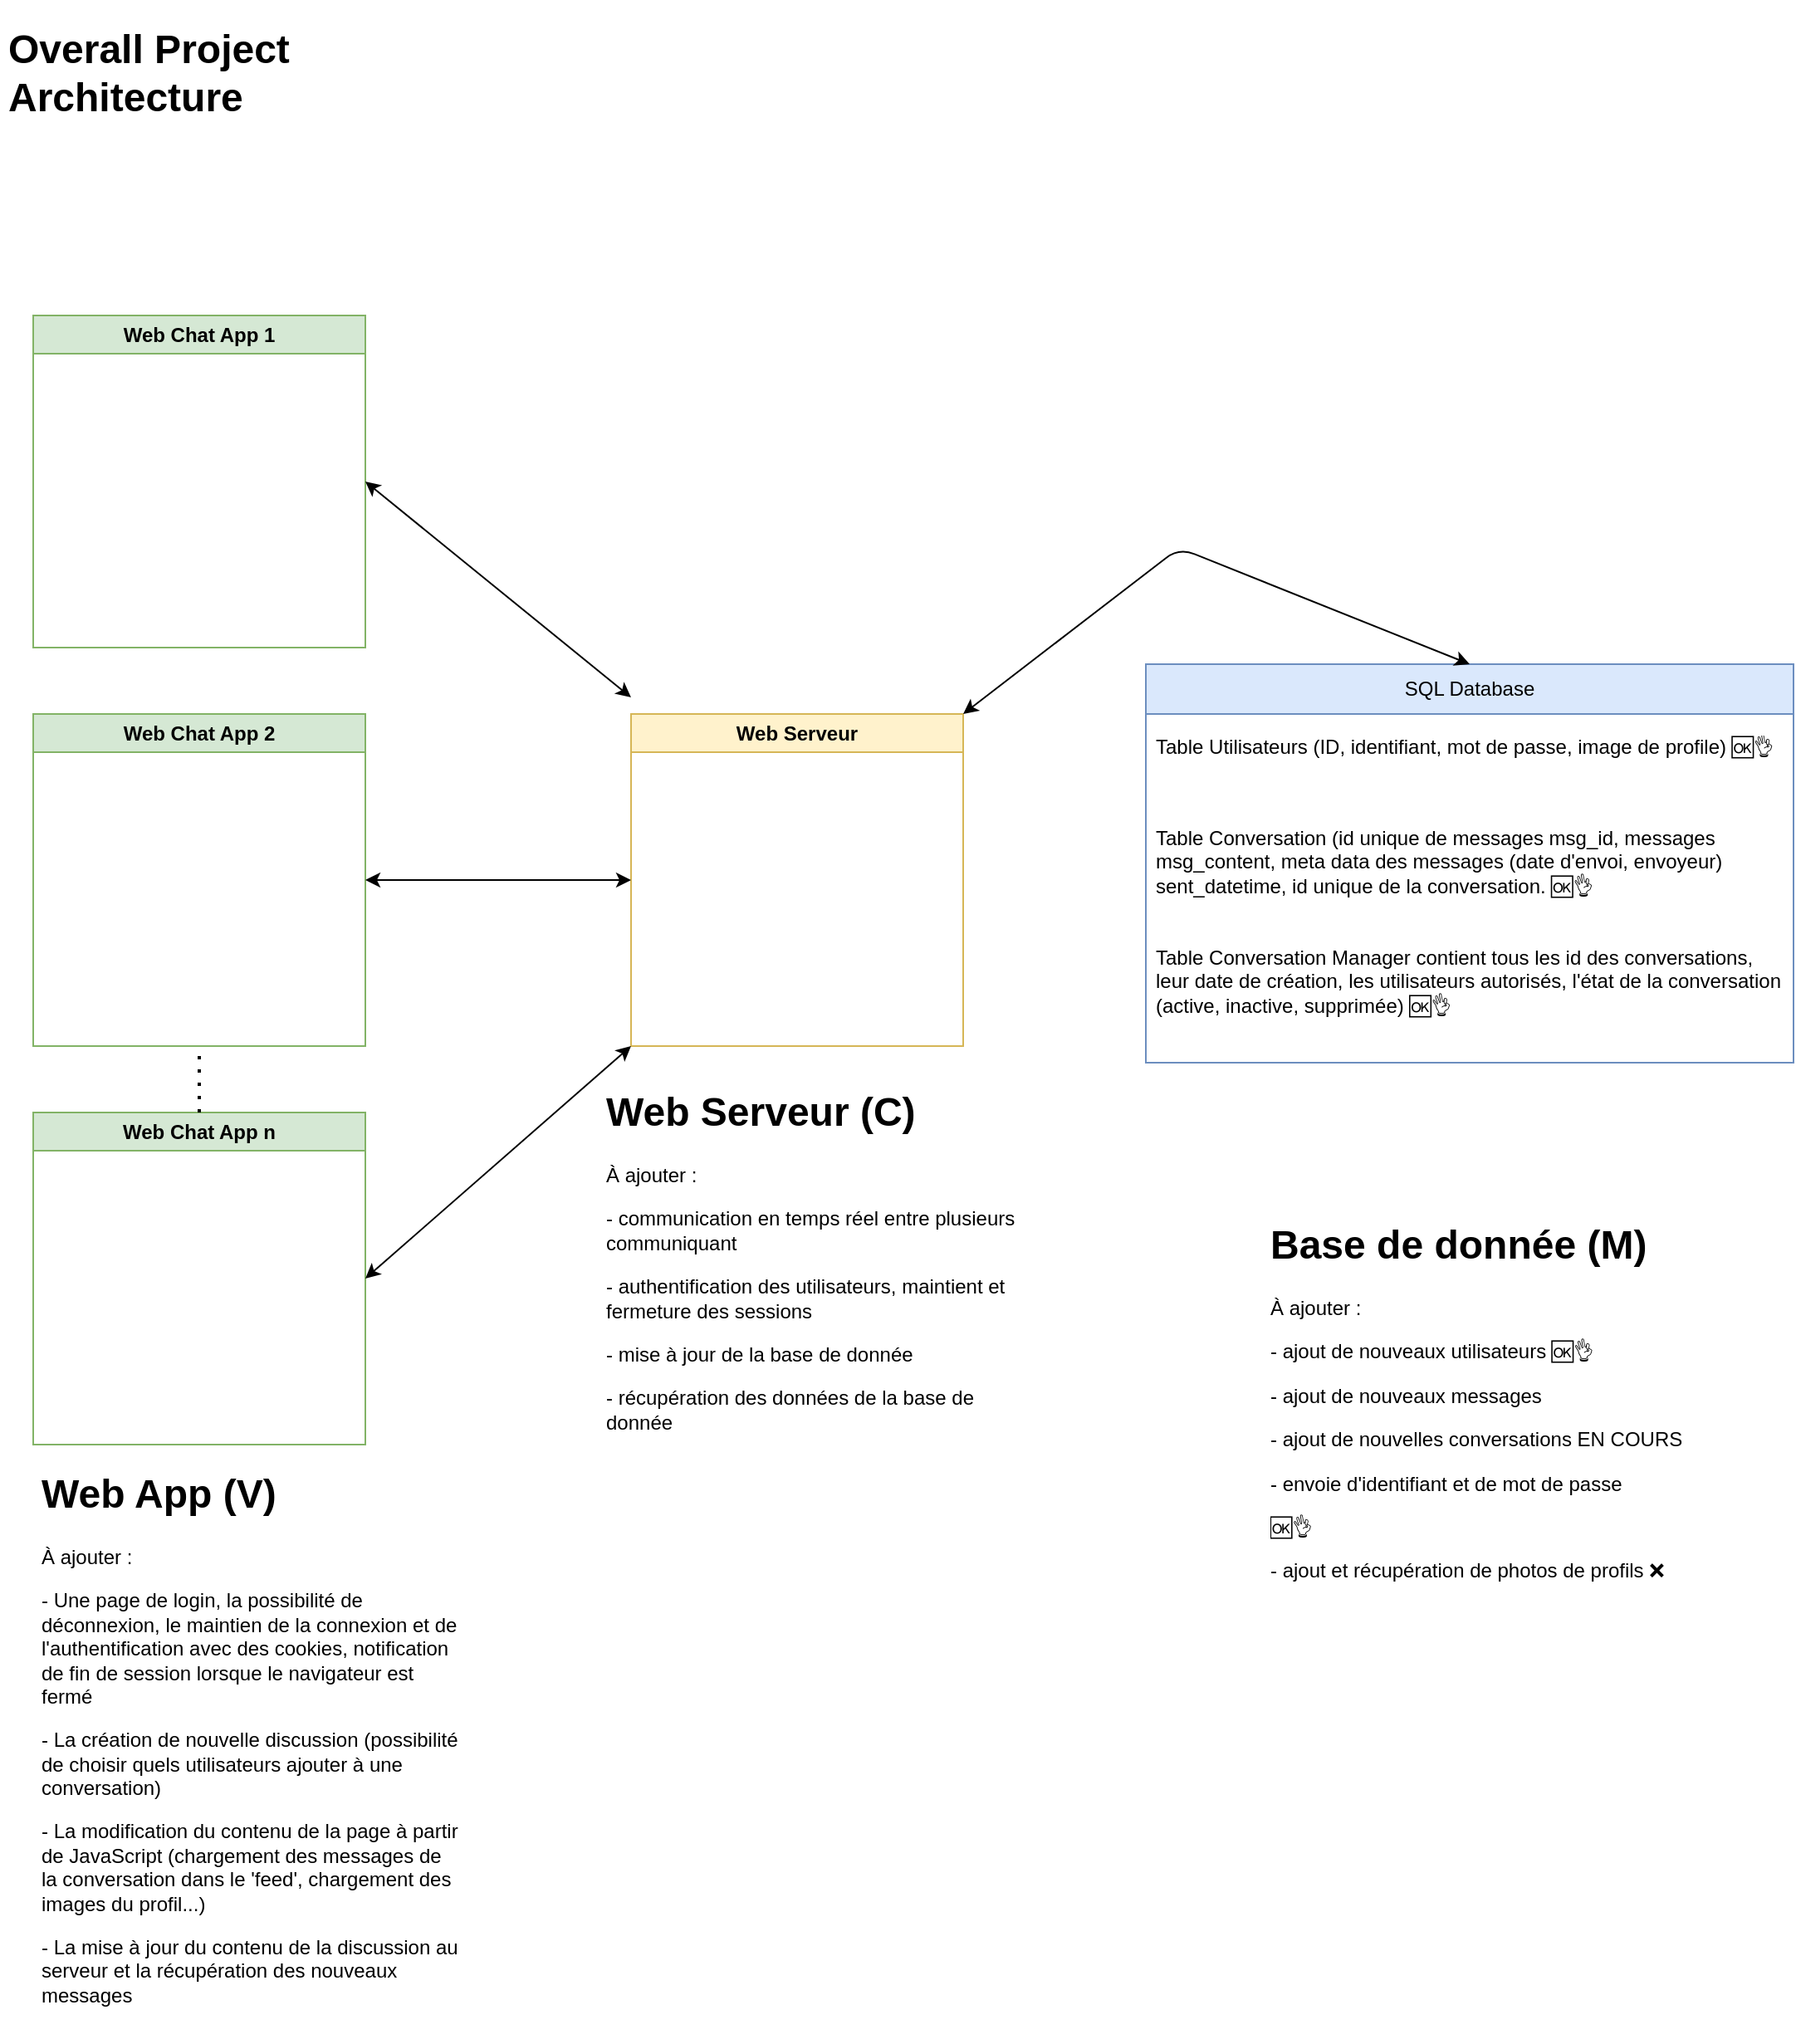 <mxfile>
    <diagram id="zIuZ13QG05fj6iQ1Wx_n" name="Page-1">
        <mxGraphModel dx="1352" dy="572" grid="1" gridSize="10" guides="1" tooltips="1" connect="1" arrows="1" fold="1" page="1" pageScale="1" pageWidth="850" pageHeight="1100" math="0" shadow="0">
            <root>
                <mxCell id="0"/>
                <mxCell id="1" parent="0"/>
                <mxCell id="2" value="&lt;h1&gt;Overall Project Architecture&lt;br&gt;&lt;/h1&gt;" style="text;html=1;strokeColor=none;fillColor=none;spacing=5;spacingTop=-20;whiteSpace=wrap;overflow=hidden;rounded=0;" parent="1" vertex="1">
                    <mxGeometry x="20" y="20" width="190" height="80" as="geometry"/>
                </mxCell>
                <mxCell id="3" value="Web Chat App 1" style="swimlane;whiteSpace=wrap;html=1;fillColor=#d5e8d4;strokeColor=#82b366;" parent="1" vertex="1">
                    <mxGeometry x="40" y="200" width="200" height="200" as="geometry"/>
                </mxCell>
                <mxCell id="4" value="Web Chat App 2" style="swimlane;whiteSpace=wrap;html=1;fillColor=#d5e8d4;strokeColor=#82b366;" parent="1" vertex="1">
                    <mxGeometry x="40" y="440" width="200" height="200" as="geometry"/>
                </mxCell>
                <mxCell id="5" value="Web Chat App n" style="swimlane;whiteSpace=wrap;html=1;fillColor=#d5e8d4;strokeColor=#82b366;" parent="1" vertex="1">
                    <mxGeometry x="40" y="680" width="200" height="200" as="geometry"/>
                </mxCell>
                <mxCell id="10" value="Web Serveur" style="swimlane;horizontal=0;whiteSpace=wrap;html=1;rotation=90;fillColor=#fff2cc;strokeColor=#d6b656;" parent="1" vertex="1">
                    <mxGeometry x="400" y="440" width="200" height="200" as="geometry"/>
                </mxCell>
                <mxCell id="11" value="SQL Database" style="swimlane;fontStyle=0;childLayout=stackLayout;horizontal=1;startSize=30;horizontalStack=0;resizeParent=1;resizeParentMax=0;resizeLast=0;collapsible=1;marginBottom=0;whiteSpace=wrap;html=1;fillColor=#dae8fc;strokeColor=#6c8ebf;" parent="1" vertex="1">
                    <mxGeometry x="710" y="410" width="390" height="240" as="geometry"/>
                </mxCell>
                <mxCell id="12" value="Table Utilisateurs (ID, identifiant, mot de passe, image de profile) 🆗👌" style="text;strokeColor=none;fillColor=none;align=left;verticalAlign=middle;spacingLeft=4;spacingRight=4;overflow=hidden;points=[[0,0.5],[1,0.5]];portConstraint=eastwest;rotatable=0;whiteSpace=wrap;html=1;" parent="11" vertex="1">
                    <mxGeometry y="30" width="390" height="40" as="geometry"/>
                </mxCell>
                <mxCell id="13" value="Table Conversation (id unique de messages msg_id, messages msg_content, meta data des messages (date d'envoi, envoyeur) sent_datetime, id unique de la conversation. 🆗👌&lt;br&gt;&lt;br&gt;&lt;br&gt;Table Conversation Manager contient tous les id des conversations, leur date de création, les utilisateurs autorisés, l'état de la conversation (active, inactive, supprimée) 🆗👌" style="text;strokeColor=none;fillColor=none;align=left;verticalAlign=middle;spacingLeft=4;spacingRight=4;overflow=hidden;points=[[0,0.5],[1,0.5]];portConstraint=eastwest;rotatable=0;whiteSpace=wrap;html=1;" parent="11" vertex="1">
                    <mxGeometry y="70" width="390" height="170" as="geometry"/>
                </mxCell>
                <mxCell id="15" value="" style="endArrow=classic;startArrow=classic;html=1;entryX=1;entryY=0.5;entryDx=0;entryDy=0;" parent="1" target="3" edge="1">
                    <mxGeometry width="50" height="50" relative="1" as="geometry">
                        <mxPoint x="400" y="430" as="sourcePoint"/>
                        <mxPoint x="450" y="380" as="targetPoint"/>
                    </mxGeometry>
                </mxCell>
                <mxCell id="17" value="" style="endArrow=classic;startArrow=classic;html=1;entryX=1;entryY=0.5;entryDx=0;entryDy=0;exitX=0.5;exitY=1;exitDx=0;exitDy=0;" parent="1" source="10" target="4" edge="1">
                    <mxGeometry width="50" height="50" relative="1" as="geometry">
                        <mxPoint x="400" y="430" as="sourcePoint"/>
                        <mxPoint x="450" y="380" as="targetPoint"/>
                    </mxGeometry>
                </mxCell>
                <mxCell id="18" value="" style="endArrow=classic;startArrow=classic;html=1;entryX=1;entryY=0.5;entryDx=0;entryDy=0;exitX=1;exitY=1;exitDx=0;exitDy=0;" parent="1" source="10" target="5" edge="1">
                    <mxGeometry width="50" height="50" relative="1" as="geometry">
                        <mxPoint x="400" y="430" as="sourcePoint"/>
                        <mxPoint x="450" y="380" as="targetPoint"/>
                    </mxGeometry>
                </mxCell>
                <mxCell id="20" value="&lt;h1&gt;Web App (V)&lt;/h1&gt;&lt;p&gt;À ajouter :&lt;/p&gt;&lt;p&gt;- Une page de login, la possibilité de déconnexion, le maintien de la connexion et de l'authentification avec des cookies, notification de fin de session lorsque le navigateur est fermé&lt;/p&gt;&lt;p&gt;- La création de nouvelle discussion (possibilité de choisir quels utilisateurs ajouter à une conversation)&lt;/p&gt;&lt;p&gt;- La modification du contenu de la page à partir de JavaScript (chargement des messages de la conversation dans le 'feed', chargement des images du profil...)&lt;/p&gt;&lt;p&gt;- La mise à jour du contenu de la discussion au serveur et la récupération des nouveaux messages&amp;nbsp;&lt;/p&gt;" style="text;html=1;strokeColor=none;fillColor=none;spacing=5;spacingTop=-20;whiteSpace=wrap;overflow=hidden;rounded=0;" parent="1" vertex="1">
                    <mxGeometry x="40" y="890" width="260" height="350" as="geometry"/>
                </mxCell>
                <mxCell id="24" value="" style="endArrow=classic;startArrow=classic;html=1;exitX=0.5;exitY=0;exitDx=0;exitDy=0;entryX=0;entryY=0;entryDx=0;entryDy=0;" parent="1" source="11" target="10" edge="1">
                    <mxGeometry width="50" height="50" relative="1" as="geometry">
                        <mxPoint x="400" y="700" as="sourcePoint"/>
                        <mxPoint x="450" y="650" as="targetPoint"/>
                        <Array as="points">
                            <mxPoint x="730" y="340"/>
                        </Array>
                    </mxGeometry>
                </mxCell>
                <mxCell id="25" value="&lt;h1&gt;Web Serveur (C)&lt;/h1&gt;&lt;p&gt;À ajouter :&lt;/p&gt;&lt;p&gt;- communication en temps réel entre plusieurs communiquant&lt;/p&gt;&lt;p&gt;- authentification des utilisateurs, maintient et fermeture des sessions&lt;/p&gt;&lt;p&gt;- mise à jour de la base de donnée&lt;/p&gt;&lt;p&gt;- récupération des données de la base de donnée&lt;/p&gt;" style="text;html=1;strokeColor=none;fillColor=none;spacing=5;spacingTop=-20;whiteSpace=wrap;overflow=hidden;rounded=0;" parent="1" vertex="1">
                    <mxGeometry x="380" y="660" width="260" height="240" as="geometry"/>
                </mxCell>
                <mxCell id="26" value="&lt;h1&gt;Base de donnée (M)&lt;/h1&gt;&lt;p&gt;À ajouter :&lt;/p&gt;&lt;p&gt;- ajout de nouveaux utilisateurs 🆗👌&lt;/p&gt;&lt;p&gt;- ajout de nouveaux messages&amp;nbsp;&lt;/p&gt;&lt;p&gt;- ajout de nouvelles conversations EN COURS&lt;/p&gt;&lt;p&gt;- envoie d'identifiant et de mot de passe&amp;nbsp;&lt;/p&gt;🆗👌&lt;p&gt;- ajout et récupération de photos de profils ❌&amp;nbsp;&lt;/p&gt;" style="text;html=1;strokeColor=none;fillColor=none;spacing=5;spacingTop=-20;whiteSpace=wrap;overflow=hidden;rounded=0;" parent="1" vertex="1">
                    <mxGeometry x="780" y="740" width="260" height="240" as="geometry"/>
                </mxCell>
                <mxCell id="27" value="" style="endArrow=none;dashed=1;html=1;dashPattern=1 3;strokeWidth=2;entryX=0.5;entryY=1;entryDx=0;entryDy=0;exitX=0.5;exitY=0;exitDx=0;exitDy=0;" parent="1" source="5" target="4" edge="1">
                    <mxGeometry width="50" height="50" relative="1" as="geometry">
                        <mxPoint x="120" y="590" as="sourcePoint"/>
                        <mxPoint x="150" y="560" as="targetPoint"/>
                    </mxGeometry>
                </mxCell>
            </root>
        </mxGraphModel>
    </diagram>
</mxfile>